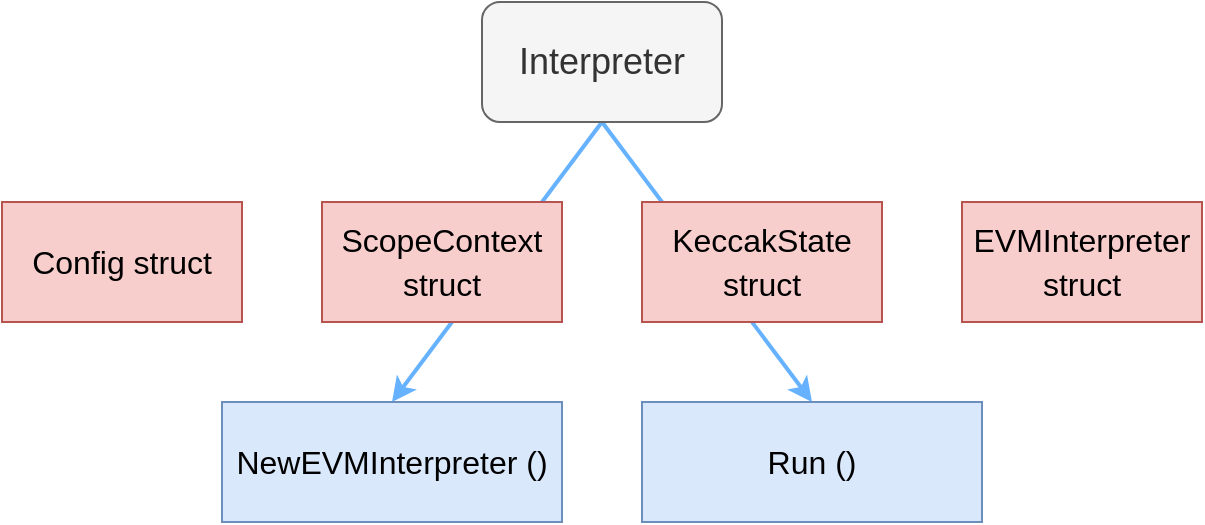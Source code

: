 <mxfile version="20.2.1" type="github">
  <diagram id="-O95exIK02R6bGPWSS0J" name="Page-1">
    <mxGraphModel dx="1018" dy="659" grid="1" gridSize="10" guides="1" tooltips="1" connect="1" arrows="1" fold="1" page="1" pageScale="1" pageWidth="850" pageHeight="1100" math="0" shadow="0">
      <root>
        <mxCell id="0" />
        <mxCell id="1" parent="0" />
        <mxCell id="tALpKCNFHkkcV5oGAd4A-11" value="" style="endArrow=classic;html=1;rounded=0;fontSize=16;strokeWidth=2;strokeColor=#66B2FF;exitX=0.5;exitY=1;exitDx=0;exitDy=0;entryX=0.5;entryY=0;entryDx=0;entryDy=0;" edge="1" parent="1" source="tALpKCNFHkkcV5oGAd4A-1" target="tALpKCNFHkkcV5oGAd4A-9">
          <mxGeometry width="50" height="50" relative="1" as="geometry">
            <mxPoint x="430" y="210" as="sourcePoint" />
            <mxPoint x="325" y="350" as="targetPoint" />
          </mxGeometry>
        </mxCell>
        <mxCell id="tALpKCNFHkkcV5oGAd4A-10" value="" style="endArrow=classic;html=1;rounded=0;fontSize=16;strokeWidth=2;strokeColor=#66B2FF;exitX=0.5;exitY=1;exitDx=0;exitDy=0;entryX=0.5;entryY=0;entryDx=0;entryDy=0;" edge="1" parent="1" source="tALpKCNFHkkcV5oGAd4A-1" target="tALpKCNFHkkcV5oGAd4A-8">
          <mxGeometry width="50" height="50" relative="1" as="geometry">
            <mxPoint x="400" y="330" as="sourcePoint" />
            <mxPoint x="450" y="280" as="targetPoint" />
          </mxGeometry>
        </mxCell>
        <mxCell id="tALpKCNFHkkcV5oGAd4A-1" value="&lt;font style=&quot;font-size: 18px;&quot;&gt;Interpreter&lt;/font&gt;" style="rounded=1;whiteSpace=wrap;html=1;fillColor=#f5f5f5;fontColor=#333333;strokeColor=#666666;" vertex="1" parent="1">
          <mxGeometry x="360" y="140" width="120" height="60" as="geometry" />
        </mxCell>
        <mxCell id="tALpKCNFHkkcV5oGAd4A-2" value="&lt;font style=&quot;font-size: 16px;&quot;&gt;Config struct&lt;/font&gt;" style="rounded=0;whiteSpace=wrap;html=1;fontSize=18;fillColor=#f8cecc;strokeColor=#b85450;" vertex="1" parent="1">
          <mxGeometry x="120" y="240" width="120" height="60" as="geometry" />
        </mxCell>
        <mxCell id="tALpKCNFHkkcV5oGAd4A-3" value="&lt;font style=&quot;font-size: 16px;&quot;&gt;ScopeContext struct&lt;/font&gt;" style="rounded=0;whiteSpace=wrap;html=1;fontSize=18;fillColor=#f8cecc;strokeColor=#b85450;" vertex="1" parent="1">
          <mxGeometry x="280" y="240" width="120" height="60" as="geometry" />
        </mxCell>
        <mxCell id="tALpKCNFHkkcV5oGAd4A-4" value="&lt;font style=&quot;font-size: 16px;&quot;&gt;KeccakState struct&lt;/font&gt;" style="rounded=0;whiteSpace=wrap;html=1;fontSize=18;fillColor=#f8cecc;strokeColor=#b85450;" vertex="1" parent="1">
          <mxGeometry x="440" y="240" width="120" height="60" as="geometry" />
        </mxCell>
        <mxCell id="tALpKCNFHkkcV5oGAd4A-5" value="&lt;font style=&quot;font-size: 16px;&quot;&gt;EVMInterpreter struct&lt;/font&gt;" style="rounded=0;whiteSpace=wrap;html=1;fontSize=18;fillColor=#f8cecc;strokeColor=#b85450;" vertex="1" parent="1">
          <mxGeometry x="600" y="240" width="120" height="60" as="geometry" />
        </mxCell>
        <mxCell id="tALpKCNFHkkcV5oGAd4A-8" value="&lt;font style=&quot;font-size: 16px;&quot;&gt;NewEVMInterpreter ()&lt;/font&gt;" style="rounded=0;whiteSpace=wrap;html=1;fontSize=18;fillColor=#dae8fc;strokeColor=#6c8ebf;" vertex="1" parent="1">
          <mxGeometry x="230" y="340" width="170" height="60" as="geometry" />
        </mxCell>
        <mxCell id="tALpKCNFHkkcV5oGAd4A-9" value="&lt;font style=&quot;font-size: 16px;&quot;&gt;Run ()&lt;/font&gt;" style="rounded=0;whiteSpace=wrap;html=1;fontSize=18;fillColor=#dae8fc;strokeColor=#6c8ebf;" vertex="1" parent="1">
          <mxGeometry x="440" y="340" width="170" height="60" as="geometry" />
        </mxCell>
      </root>
    </mxGraphModel>
  </diagram>
</mxfile>
